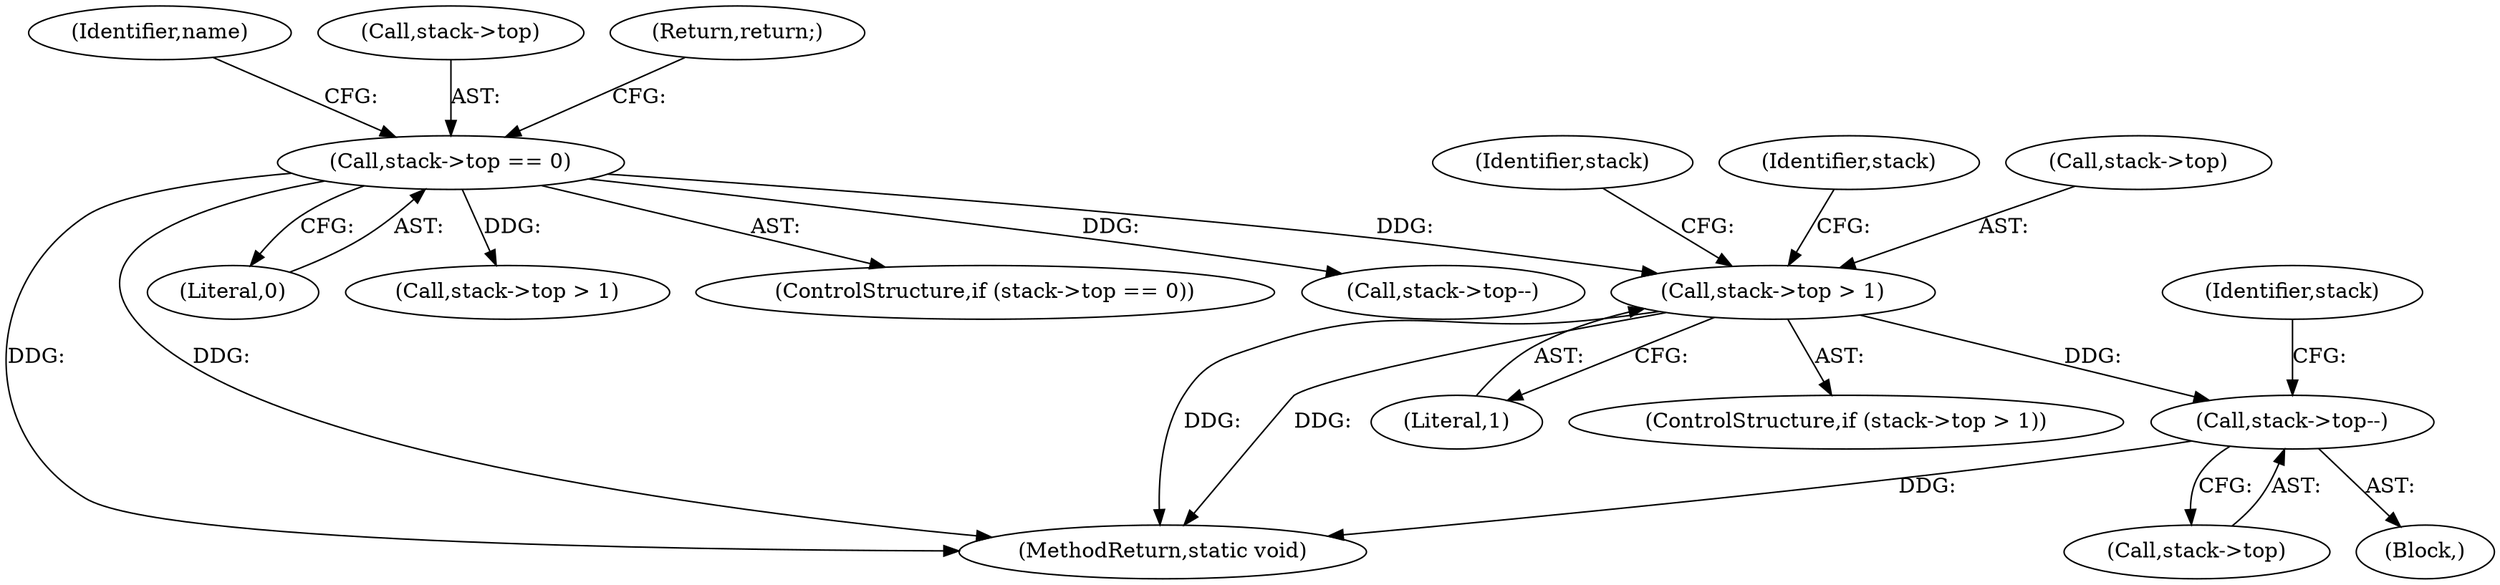digraph "0_php-src_6045de69c7dedcba3eadf7c4bba424b19c81d00d_0@pointer" {
"1000292" [label="(Call,stack->top > 1)"];
"1000126" [label="(Call,stack->top == 0)"];
"1000298" [label="(Call,stack->top--)"];
"1000299" [label="(Call,stack->top)"];
"1000560" [label="(Identifier,stack)"];
"1000192" [label="(Call,stack->top > 1)"];
"1000300" [label="(Identifier,stack)"];
"1000297" [label="(Block,)"];
"1000137" [label="(Identifier,name)"];
"1000126" [label="(Call,stack->top == 0)"];
"1000291" [label="(ControlStructure,if (stack->top > 1))"];
"1000125" [label="(ControlStructure,if (stack->top == 0))"];
"1000127" [label="(Call,stack->top)"];
"1000292" [label="(Call,stack->top > 1)"];
"1000132" [label="(Return,return;)"];
"1000599" [label="(Call,stack->top--)"];
"1000293" [label="(Call,stack->top)"];
"1000296" [label="(Literal,1)"];
"1000603" [label="(MethodReturn,static void)"];
"1000130" [label="(Literal,0)"];
"1000298" [label="(Call,stack->top--)"];
"1000303" [label="(Identifier,stack)"];
"1000292" -> "1000291"  [label="AST: "];
"1000292" -> "1000296"  [label="CFG: "];
"1000293" -> "1000292"  [label="AST: "];
"1000296" -> "1000292"  [label="AST: "];
"1000300" -> "1000292"  [label="CFG: "];
"1000560" -> "1000292"  [label="CFG: "];
"1000292" -> "1000603"  [label="DDG: "];
"1000292" -> "1000603"  [label="DDG: "];
"1000126" -> "1000292"  [label="DDG: "];
"1000292" -> "1000298"  [label="DDG: "];
"1000126" -> "1000125"  [label="AST: "];
"1000126" -> "1000130"  [label="CFG: "];
"1000127" -> "1000126"  [label="AST: "];
"1000130" -> "1000126"  [label="AST: "];
"1000132" -> "1000126"  [label="CFG: "];
"1000137" -> "1000126"  [label="CFG: "];
"1000126" -> "1000603"  [label="DDG: "];
"1000126" -> "1000603"  [label="DDG: "];
"1000126" -> "1000192"  [label="DDG: "];
"1000126" -> "1000599"  [label="DDG: "];
"1000298" -> "1000297"  [label="AST: "];
"1000298" -> "1000299"  [label="CFG: "];
"1000299" -> "1000298"  [label="AST: "];
"1000303" -> "1000298"  [label="CFG: "];
"1000298" -> "1000603"  [label="DDG: "];
}
